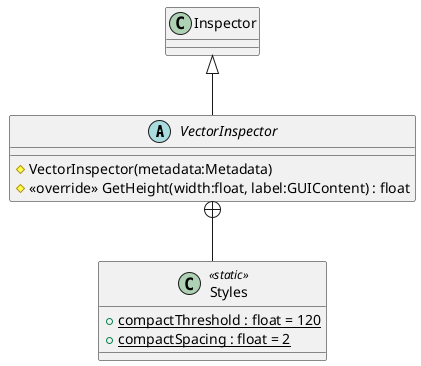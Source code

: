 @startuml
abstract class VectorInspector {
    # VectorInspector(metadata:Metadata)
    # <<override>> GetHeight(width:float, label:GUIContent) : float
}
class Styles <<static>> {
    + {static} compactThreshold : float = 120
    + {static} compactSpacing : float = 2
}
Inspector <|-- VectorInspector
VectorInspector +-- Styles
@enduml
